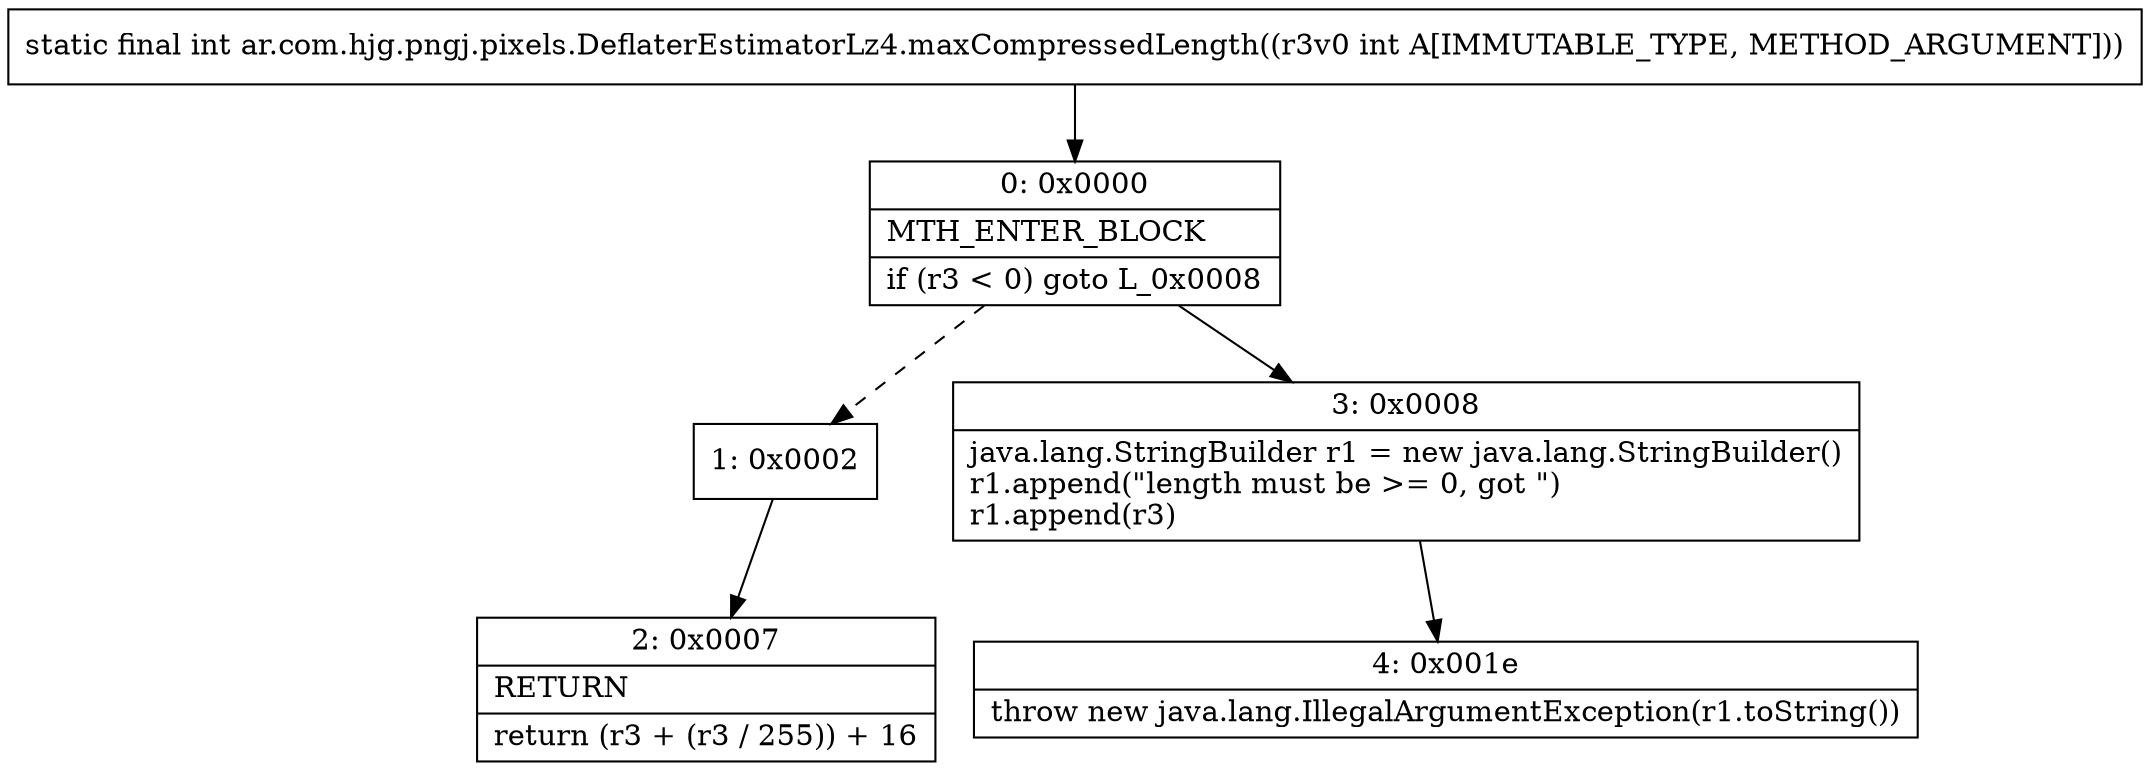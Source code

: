 digraph "CFG forar.com.hjg.pngj.pixels.DeflaterEstimatorLz4.maxCompressedLength(I)I" {
Node_0 [shape=record,label="{0\:\ 0x0000|MTH_ENTER_BLOCK\l|if (r3 \< 0) goto L_0x0008\l}"];
Node_1 [shape=record,label="{1\:\ 0x0002}"];
Node_2 [shape=record,label="{2\:\ 0x0007|RETURN\l|return (r3 + (r3 \/ 255)) + 16\l}"];
Node_3 [shape=record,label="{3\:\ 0x0008|java.lang.StringBuilder r1 = new java.lang.StringBuilder()\lr1.append(\"length must be \>= 0, got \")\lr1.append(r3)\l}"];
Node_4 [shape=record,label="{4\:\ 0x001e|throw new java.lang.IllegalArgumentException(r1.toString())\l}"];
MethodNode[shape=record,label="{static final int ar.com.hjg.pngj.pixels.DeflaterEstimatorLz4.maxCompressedLength((r3v0 int A[IMMUTABLE_TYPE, METHOD_ARGUMENT])) }"];
MethodNode -> Node_0;
Node_0 -> Node_1[style=dashed];
Node_0 -> Node_3;
Node_1 -> Node_2;
Node_3 -> Node_4;
}

